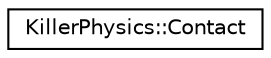 digraph "Graphical Class Hierarchy"
{
  edge [fontname="Helvetica",fontsize="10",labelfontname="Helvetica",labelfontsize="10"];
  node [fontname="Helvetica",fontsize="10",shape=record];
  rankdir="LR";
  Node0 [label="KillerPhysics::Contact",height=0.2,width=0.4,color="black", fillcolor="white", style="filled",URL="$class_killer_physics_1_1_contact.html"];
}
